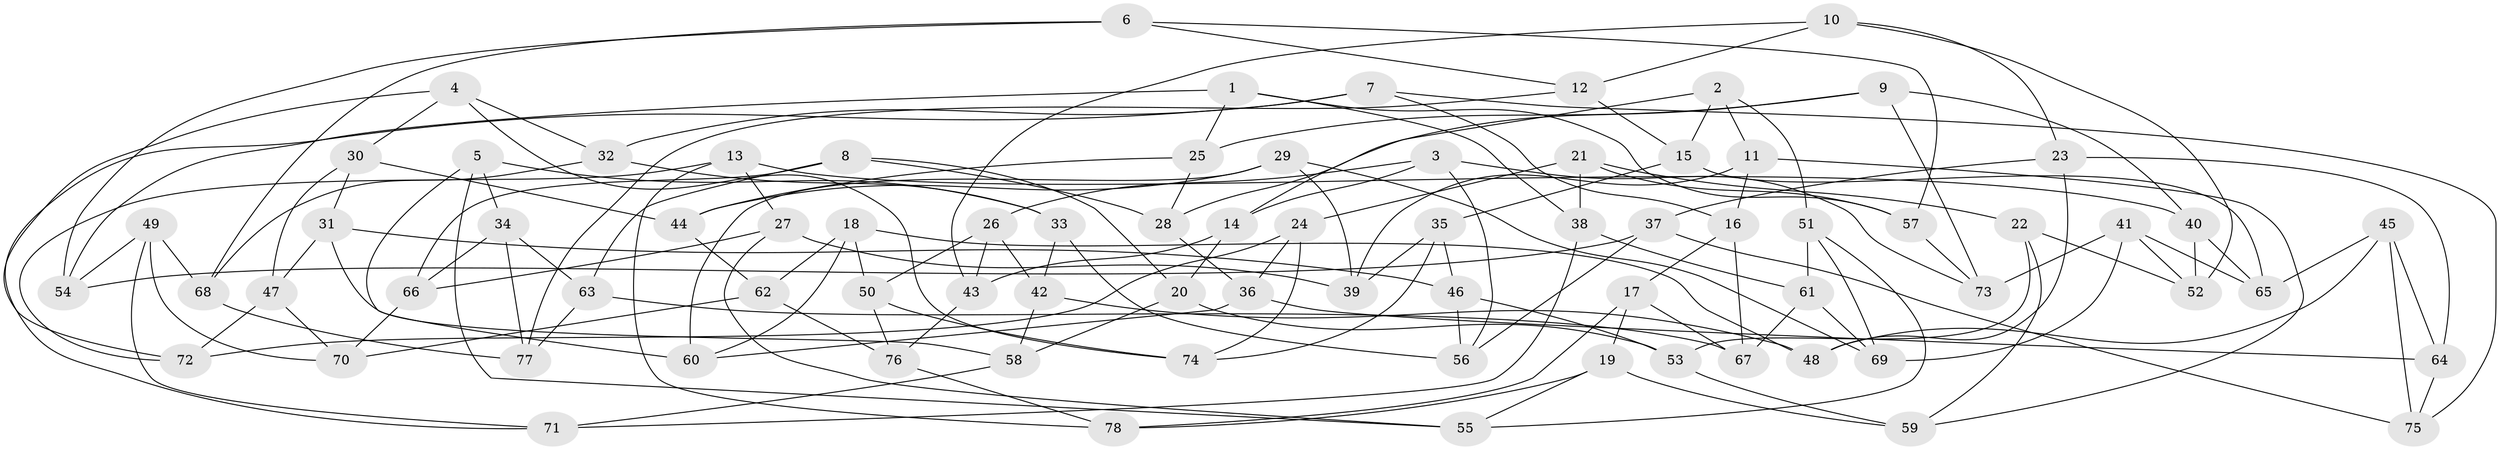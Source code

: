 // Generated by graph-tools (version 1.1) at 2025/50/03/09/25 03:50:52]
// undirected, 78 vertices, 156 edges
graph export_dot {
graph [start="1"]
  node [color=gray90,style=filled];
  1;
  2;
  3;
  4;
  5;
  6;
  7;
  8;
  9;
  10;
  11;
  12;
  13;
  14;
  15;
  16;
  17;
  18;
  19;
  20;
  21;
  22;
  23;
  24;
  25;
  26;
  27;
  28;
  29;
  30;
  31;
  32;
  33;
  34;
  35;
  36;
  37;
  38;
  39;
  40;
  41;
  42;
  43;
  44;
  45;
  46;
  47;
  48;
  49;
  50;
  51;
  52;
  53;
  54;
  55;
  56;
  57;
  58;
  59;
  60;
  61;
  62;
  63;
  64;
  65;
  66;
  67;
  68;
  69;
  70;
  71;
  72;
  73;
  74;
  75;
  76;
  77;
  78;
  1 -- 57;
  1 -- 25;
  1 -- 38;
  1 -- 54;
  2 -- 15;
  2 -- 14;
  2 -- 51;
  2 -- 11;
  3 -- 26;
  3 -- 14;
  3 -- 56;
  3 -- 73;
  4 -- 74;
  4 -- 72;
  4 -- 32;
  4 -- 30;
  5 -- 60;
  5 -- 34;
  5 -- 33;
  5 -- 55;
  6 -- 54;
  6 -- 57;
  6 -- 68;
  6 -- 12;
  7 -- 16;
  7 -- 75;
  7 -- 32;
  7 -- 71;
  8 -- 66;
  8 -- 63;
  8 -- 20;
  8 -- 28;
  9 -- 40;
  9 -- 28;
  9 -- 73;
  9 -- 25;
  10 -- 12;
  10 -- 52;
  10 -- 23;
  10 -- 43;
  11 -- 16;
  11 -- 39;
  11 -- 59;
  12 -- 15;
  12 -- 77;
  13 -- 27;
  13 -- 78;
  13 -- 40;
  13 -- 72;
  14 -- 20;
  14 -- 43;
  15 -- 35;
  15 -- 65;
  16 -- 67;
  16 -- 17;
  17 -- 67;
  17 -- 78;
  17 -- 19;
  18 -- 62;
  18 -- 48;
  18 -- 50;
  18 -- 60;
  19 -- 59;
  19 -- 78;
  19 -- 55;
  20 -- 58;
  20 -- 53;
  21 -- 22;
  21 -- 38;
  21 -- 24;
  21 -- 57;
  22 -- 59;
  22 -- 53;
  22 -- 52;
  23 -- 64;
  23 -- 48;
  23 -- 37;
  24 -- 36;
  24 -- 72;
  24 -- 74;
  25 -- 44;
  25 -- 28;
  26 -- 50;
  26 -- 43;
  26 -- 42;
  27 -- 55;
  27 -- 39;
  27 -- 66;
  28 -- 36;
  29 -- 69;
  29 -- 60;
  29 -- 44;
  29 -- 39;
  30 -- 44;
  30 -- 31;
  30 -- 47;
  31 -- 47;
  31 -- 58;
  31 -- 46;
  32 -- 33;
  32 -- 68;
  33 -- 56;
  33 -- 42;
  34 -- 63;
  34 -- 77;
  34 -- 66;
  35 -- 39;
  35 -- 74;
  35 -- 46;
  36 -- 64;
  36 -- 60;
  37 -- 56;
  37 -- 54;
  37 -- 75;
  38 -- 61;
  38 -- 71;
  40 -- 52;
  40 -- 65;
  41 -- 65;
  41 -- 52;
  41 -- 69;
  41 -- 73;
  42 -- 58;
  42 -- 48;
  43 -- 76;
  44 -- 62;
  45 -- 65;
  45 -- 75;
  45 -- 48;
  45 -- 64;
  46 -- 56;
  46 -- 53;
  47 -- 72;
  47 -- 70;
  49 -- 71;
  49 -- 70;
  49 -- 54;
  49 -- 68;
  50 -- 76;
  50 -- 74;
  51 -- 55;
  51 -- 61;
  51 -- 69;
  53 -- 59;
  57 -- 73;
  58 -- 71;
  61 -- 67;
  61 -- 69;
  62 -- 70;
  62 -- 76;
  63 -- 77;
  63 -- 67;
  64 -- 75;
  66 -- 70;
  68 -- 77;
  76 -- 78;
}
